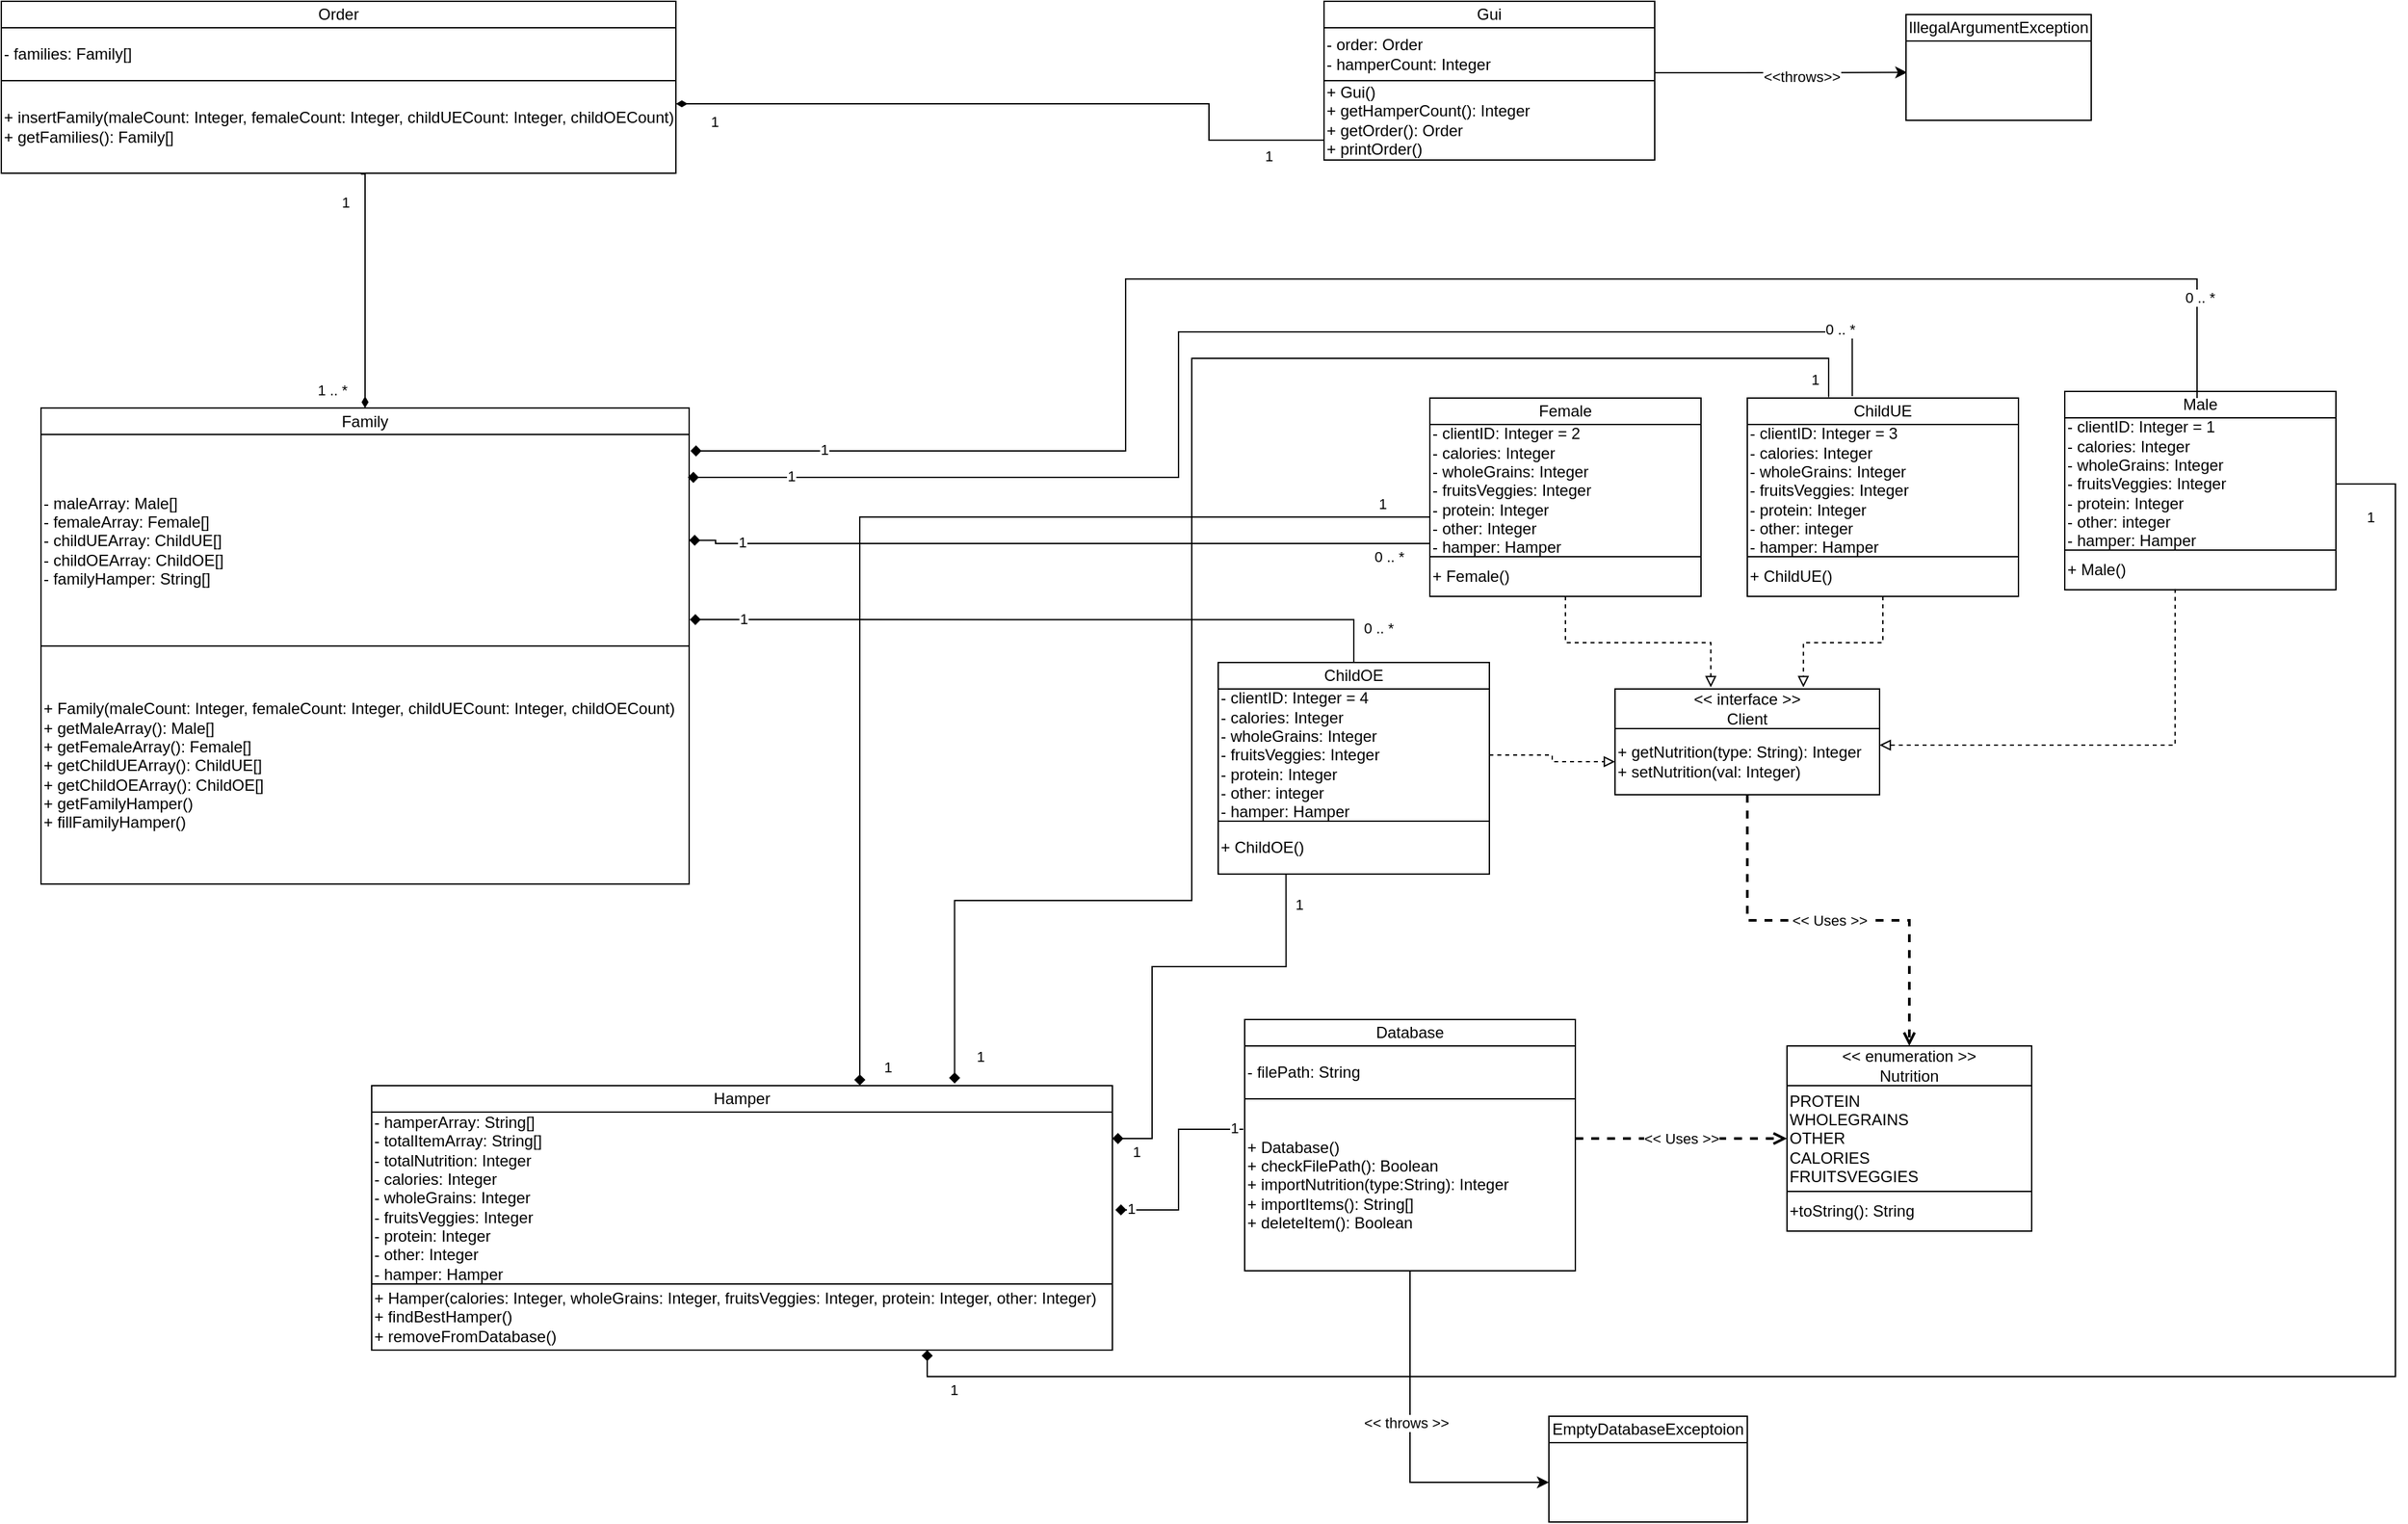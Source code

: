<mxfile version="16.5.1" type="device"><diagram id="vH5qBAuG7QvGML_EAytG" name="Page-1"><mxGraphModel dx="2201" dy="1943" grid="1" gridSize="10" guides="1" tooltips="1" connect="1" arrows="1" fold="1" page="1" pageScale="1" pageWidth="850" pageHeight="1100" math="0" shadow="0"><root><mxCell id="0"/><mxCell id="1" parent="0"/><mxCell id="cVsWmdAmQqyKJKdyvhK0-1" value="- maleArray: Male[]&lt;br&gt;- femaleArray: Female[]&lt;br&gt;- childUEArray: ChildUE[]&lt;br&gt;- childOEArray: ChildOE[]&lt;br&gt;- familyHamper: String[]" style="rounded=0;whiteSpace=wrap;html=1;align=left;" parent="1" vertex="1"><mxGeometry x="-180" y="167.55" width="490" height="160" as="geometry"/></mxCell><mxCell id="cVsWmdAmQqyKJKdyvhK0-2" value="Family" style="rounded=0;whiteSpace=wrap;html=1;" parent="1" vertex="1"><mxGeometry x="-180" y="147.55" width="490" height="20" as="geometry"/></mxCell><mxCell id="cVsWmdAmQqyKJKdyvhK0-3" value="+ Family(maleCount: Integer, femaleCount: Integer, childUECount: Integer, childOECount)&lt;br&gt;+ getMaleArray(): Male[]&lt;br&gt;+ getFemaleArray(): Female[]&lt;br&gt;+ getChildUEArray(): ChildUE[]&lt;br&gt;+ getChildOEArray(): ChildOE[]&lt;br&gt;+ getFamilyHamper()&lt;br&gt;+ fillFamilyHamper()" style="rounded=0;whiteSpace=wrap;html=1;align=left;" parent="1" vertex="1"><mxGeometry x="-180" y="327.55" width="490" height="180" as="geometry"/></mxCell><mxCell id="cVsWmdAmQqyKJKdyvhK0-4" value="Male" style="rounded=0;whiteSpace=wrap;html=1;" parent="1" vertex="1"><mxGeometry x="1350" y="135" width="205" height="20" as="geometry"/></mxCell><mxCell id="uup2P5btaaSIoSmZBgX_-20" style="edgeStyle=orthogonalEdgeStyle;rounded=0;orthogonalLoop=1;jettySize=auto;html=1;entryX=0.75;entryY=1;entryDx=0;entryDy=0;endArrow=diamond;endFill=1;" edge="1" parent="1" source="cVsWmdAmQqyKJKdyvhK0-5" target="cVsWmdAmQqyKJKdyvhK0-18"><mxGeometry relative="1" as="geometry"><Array as="points"><mxPoint x="1600" y="205"/><mxPoint x="1600" y="880"/><mxPoint x="490" y="880"/></Array></mxGeometry></mxCell><mxCell id="uup2P5btaaSIoSmZBgX_-21" value="1" style="edgeLabel;html=1;align=center;verticalAlign=middle;resizable=0;points=[];" vertex="1" connectable="0" parent="uup2P5btaaSIoSmZBgX_-20"><mxGeometry x="0.927" y="2" relative="1" as="geometry"><mxPoint x="-28" y="8" as="offset"/></mxGeometry></mxCell><mxCell id="uup2P5btaaSIoSmZBgX_-22" value="1" style="edgeLabel;html=1;align=center;verticalAlign=middle;resizable=0;points=[];" vertex="1" connectable="0" parent="uup2P5btaaSIoSmZBgX_-20"><mxGeometry x="-0.972" y="-1" relative="1" as="geometry"><mxPoint y="24" as="offset"/></mxGeometry></mxCell><mxCell id="cVsWmdAmQqyKJKdyvhK0-5" value="- clientID: Integer = 1&lt;br&gt;- calories: Integer&lt;br&gt;- wholeGrains: Integer&lt;br&gt;- fruitsVeggies: Integer&lt;br&gt;- protein: Integer&lt;br&gt;- other: integer&lt;br&gt;- hamper: Hamper" style="rounded=0;whiteSpace=wrap;html=1;align=left;" parent="1" vertex="1"><mxGeometry x="1350" y="155" width="205" height="100" as="geometry"/></mxCell><mxCell id="cVsWmdAmQqyKJKdyvhK0-6" value="+ Male()&lt;br&gt;" style="rounded=0;whiteSpace=wrap;html=1;align=left;" parent="1" vertex="1"><mxGeometry x="1350" y="255" width="205" height="30" as="geometry"/></mxCell><mxCell id="cVsWmdAmQqyKJKdyvhK0-7" value="Female" style="rounded=0;whiteSpace=wrap;html=1;" parent="1" vertex="1"><mxGeometry x="870" y="140" width="205" height="20" as="geometry"/></mxCell><mxCell id="cVsWmdAmQqyKJKdyvhK0-50" style="edgeStyle=orthogonalEdgeStyle;rounded=0;orthogonalLoop=1;jettySize=auto;html=1;endArrow=diamond;endFill=1;entryX=1;entryY=0.5;entryDx=0;entryDy=0;" parent="1" source="cVsWmdAmQqyKJKdyvhK0-8" target="cVsWmdAmQqyKJKdyvhK0-1" edge="1"><mxGeometry relative="1" as="geometry"><mxPoint x="320" y="248" as="targetPoint"/><Array as="points"><mxPoint x="330" y="250"/><mxPoint x="330" y="248"/></Array></mxGeometry></mxCell><mxCell id="cVsWmdAmQqyKJKdyvhK0-51" value="1" style="edgeLabel;html=1;align=center;verticalAlign=middle;resizable=0;points=[];" parent="cVsWmdAmQqyKJKdyvhK0-50" vertex="1" connectable="0"><mxGeometry x="0.851" y="-1" relative="1" as="geometry"><mxPoint as="offset"/></mxGeometry></mxCell><mxCell id="cVsWmdAmQqyKJKdyvhK0-52" value="0 .. *" style="edgeLabel;html=1;align=center;verticalAlign=middle;resizable=0;points=[];" parent="cVsWmdAmQqyKJKdyvhK0-50" vertex="1" connectable="0"><mxGeometry x="-0.888" y="-2" relative="1" as="geometry"><mxPoint y="12" as="offset"/></mxGeometry></mxCell><mxCell id="uup2P5btaaSIoSmZBgX_-12" style="edgeStyle=orthogonalEdgeStyle;rounded=0;orthogonalLoop=1;jettySize=auto;html=1;entryX=0.659;entryY=-0.007;entryDx=0;entryDy=0;entryPerimeter=0;endArrow=diamond;endFill=1;" edge="1" parent="1" source="cVsWmdAmQqyKJKdyvhK0-8" target="cVsWmdAmQqyKJKdyvhK0-16"><mxGeometry relative="1" as="geometry"><Array as="points"><mxPoint x="439" y="230"/></Array></mxGeometry></mxCell><mxCell id="uup2P5btaaSIoSmZBgX_-13" value="1" style="edgeLabel;html=1;align=center;verticalAlign=middle;resizable=0;points=[];" vertex="1" connectable="0" parent="uup2P5btaaSIoSmZBgX_-12"><mxGeometry x="0.957" y="-2" relative="1" as="geometry"><mxPoint x="23" y="4" as="offset"/></mxGeometry></mxCell><mxCell id="uup2P5btaaSIoSmZBgX_-14" value="1" style="edgeLabel;html=1;align=center;verticalAlign=middle;resizable=0;points=[];" vertex="1" connectable="0" parent="uup2P5btaaSIoSmZBgX_-12"><mxGeometry x="-0.915" relative="1" as="geometry"><mxPoint y="-10" as="offset"/></mxGeometry></mxCell><mxCell id="cVsWmdAmQqyKJKdyvhK0-8" value="- clientID: Integer = 2&lt;br&gt;- calories: Integer&lt;br&gt;- wholeGrains: Integer&lt;br&gt;- fruitsVeggies: Integer&lt;br&gt;- protein: Integer&lt;br&gt;- other: Integer&lt;br&gt;- hamper: Hamper" style="rounded=0;whiteSpace=wrap;html=1;align=left;" parent="1" vertex="1"><mxGeometry x="870" y="160" width="205" height="100" as="geometry"/></mxCell><mxCell id="cVsWmdAmQqyKJKdyvhK0-9" value="+ Female()" style="rounded=0;whiteSpace=wrap;html=1;align=left;" parent="1" vertex="1"><mxGeometry x="870" y="260" width="205" height="30" as="geometry"/></mxCell><mxCell id="cVsWmdAmQqyKJKdyvhK0-10" value="ChildUE" style="rounded=0;whiteSpace=wrap;html=1;" parent="1" vertex="1"><mxGeometry x="1110" y="140" width="205" height="20" as="geometry"/></mxCell><mxCell id="uup2P5btaaSIoSmZBgX_-17" style="edgeStyle=orthogonalEdgeStyle;rounded=0;orthogonalLoop=1;jettySize=auto;html=1;endArrow=diamond;endFill=1;exitX=0.3;exitY=-0.04;exitDx=0;exitDy=0;exitPerimeter=0;entryX=0.787;entryY=-0.082;entryDx=0;entryDy=0;entryPerimeter=0;" edge="1" parent="1" source="cVsWmdAmQqyKJKdyvhK0-10" target="cVsWmdAmQqyKJKdyvhK0-16"><mxGeometry relative="1" as="geometry"><mxPoint x="511" y="650" as="targetPoint"/><Array as="points"><mxPoint x="1171" y="110"/><mxPoint x="690" y="110"/><mxPoint x="690" y="520"/><mxPoint x="511" y="520"/></Array></mxGeometry></mxCell><mxCell id="uup2P5btaaSIoSmZBgX_-18" value="1" style="edgeLabel;html=1;align=center;verticalAlign=middle;resizable=0;points=[];" vertex="1" connectable="0" parent="uup2P5btaaSIoSmZBgX_-17"><mxGeometry x="0.967" relative="1" as="geometry"><mxPoint x="19" as="offset"/></mxGeometry></mxCell><mxCell id="uup2P5btaaSIoSmZBgX_-19" value="1" style="edgeLabel;html=1;align=center;verticalAlign=middle;resizable=0;points=[];" vertex="1" connectable="0" parent="uup2P5btaaSIoSmZBgX_-17"><mxGeometry x="-0.978" relative="1" as="geometry"><mxPoint x="-11" as="offset"/></mxGeometry></mxCell><mxCell id="cVsWmdAmQqyKJKdyvhK0-11" value="- clientID: Integer = 3&lt;br&gt;- calories: Integer&lt;br&gt;- wholeGrains: Integer&lt;br&gt;- fruitsVeggies: Integer&lt;br&gt;- protein: Integer&lt;br&gt;- other: integer&lt;br&gt;- hamper: Hamper" style="rounded=0;whiteSpace=wrap;html=1;align=left;" parent="1" vertex="1"><mxGeometry x="1110" y="160" width="205" height="100" as="geometry"/></mxCell><mxCell id="cVsWmdAmQqyKJKdyvhK0-12" value="+ ChildUE()" style="rounded=0;whiteSpace=wrap;html=1;align=left;" parent="1" vertex="1"><mxGeometry x="1110" y="260" width="205" height="30" as="geometry"/></mxCell><mxCell id="cVsWmdAmQqyKJKdyvhK0-13" value="ChildOE" style="rounded=0;whiteSpace=wrap;html=1;" parent="1" vertex="1"><mxGeometry x="710" y="340" width="205" height="20" as="geometry"/></mxCell><mxCell id="cVsWmdAmQqyKJKdyvhK0-46" style="edgeStyle=orthogonalEdgeStyle;rounded=0;orthogonalLoop=1;jettySize=auto;html=1;entryX=0;entryY=0.5;entryDx=0;entryDy=0;endArrow=block;endFill=0;dashed=1;" parent="1" source="cVsWmdAmQqyKJKdyvhK0-14" target="cVsWmdAmQqyKJKdyvhK0-21" edge="1"><mxGeometry relative="1" as="geometry"/></mxCell><mxCell id="cVsWmdAmQqyKJKdyvhK0-14" value="- clientID: Integer = 4&lt;br&gt;- calories: Integer&lt;br&gt;- wholeGrains: Integer&lt;br&gt;- fruitsVeggies: Integer&lt;br&gt;- protein: Integer&lt;br&gt;- other: integer&lt;br&gt;- hamper: Hamper" style="rounded=0;whiteSpace=wrap;html=1;align=left;" parent="1" vertex="1"><mxGeometry x="710" y="360" width="205" height="100" as="geometry"/></mxCell><mxCell id="uup2P5btaaSIoSmZBgX_-23" style="edgeStyle=orthogonalEdgeStyle;rounded=0;orthogonalLoop=1;jettySize=auto;html=1;entryX=1;entryY=0.154;entryDx=0;entryDy=0;entryPerimeter=0;endArrow=diamond;endFill=1;exitX=0.25;exitY=1;exitDx=0;exitDy=0;" edge="1" parent="1" source="cVsWmdAmQqyKJKdyvhK0-15" target="cVsWmdAmQqyKJKdyvhK0-17"><mxGeometry relative="1" as="geometry"><Array as="points"><mxPoint x="761" y="570"/><mxPoint x="660" y="570"/><mxPoint x="660" y="700"/></Array></mxGeometry></mxCell><mxCell id="uup2P5btaaSIoSmZBgX_-24" value="1" style="edgeLabel;html=1;align=center;verticalAlign=middle;resizable=0;points=[];" vertex="1" connectable="0" parent="uup2P5btaaSIoSmZBgX_-23"><mxGeometry x="0.892" y="1" relative="1" as="geometry"><mxPoint y="9" as="offset"/></mxGeometry></mxCell><mxCell id="uup2P5btaaSIoSmZBgX_-25" value="1" style="edgeLabel;html=1;align=center;verticalAlign=middle;resizable=0;points=[];" vertex="1" connectable="0" parent="uup2P5btaaSIoSmZBgX_-23"><mxGeometry x="-0.862" y="2" relative="1" as="geometry"><mxPoint x="7" as="offset"/></mxGeometry></mxCell><mxCell id="cVsWmdAmQqyKJKdyvhK0-15" value="+ ChildOE()" style="rounded=0;whiteSpace=wrap;html=1;align=left;" parent="1" vertex="1"><mxGeometry x="710" y="460" width="205" height="40" as="geometry"/></mxCell><mxCell id="cVsWmdAmQqyKJKdyvhK0-16" value="Hamper" style="rounded=0;whiteSpace=wrap;html=1;" parent="1" vertex="1"><mxGeometry x="70" y="660" width="560" height="20" as="geometry"/></mxCell><mxCell id="cVsWmdAmQqyKJKdyvhK0-17" value="- hamperArray: String[]&lt;br&gt;- totalItemArray: String[]&lt;br&gt;- totalNutrition: Integer&lt;br&gt;- calories: Integer&lt;br&gt;- wholeGrains: Integer&lt;br&gt;- fruitsVeggies: Integer&lt;br&gt;- protein: Integer&lt;br&gt;- other: Integer&lt;br&gt;- hamper: Hamper" style="rounded=0;whiteSpace=wrap;html=1;align=left;" parent="1" vertex="1"><mxGeometry x="70" y="680" width="560" height="130" as="geometry"/></mxCell><mxCell id="cVsWmdAmQqyKJKdyvhK0-18" value="+ Hamper(calories: Integer, wholeGrains: Integer, fruitsVeggies: Integer, protein: Integer, other: Integer)&lt;br&gt;+ findBestHamper()&lt;br&gt;+ removeFromDatabase()" style="rounded=0;whiteSpace=wrap;html=1;align=left;" parent="1" vertex="1"><mxGeometry x="70" y="810" width="560" height="50" as="geometry"/></mxCell><mxCell id="cVsWmdAmQqyKJKdyvhK0-19" value="&amp;lt;&amp;lt; interface &amp;gt;&amp;gt;&lt;br&gt;Client" style="rounded=0;whiteSpace=wrap;html=1;" parent="1" vertex="1"><mxGeometry x="1010" y="360" width="200" height="30" as="geometry"/></mxCell><mxCell id="cVsWmdAmQqyKJKdyvhK0-21" value="&lt;span&gt;+ getNutrition(type: String): Integer&lt;/span&gt;&lt;br&gt;&lt;span&gt;+ setNutrition(val: Integer)&lt;/span&gt;" style="rounded=0;whiteSpace=wrap;html=1;align=left;" parent="1" vertex="1"><mxGeometry x="1010" y="390" width="200" height="50" as="geometry"/></mxCell><mxCell id="cVsWmdAmQqyKJKdyvhK0-22" value="Database" style="rounded=0;whiteSpace=wrap;html=1;" parent="1" vertex="1"><mxGeometry x="730" y="610" width="250" height="20" as="geometry"/></mxCell><mxCell id="cVsWmdAmQqyKJKdyvhK0-23" value="- filePath: String" style="rounded=0;whiteSpace=wrap;html=1;align=left;" parent="1" vertex="1"><mxGeometry x="730" y="630" width="250" height="40" as="geometry"/></mxCell><mxCell id="uup2P5btaaSIoSmZBgX_-33" style="edgeStyle=orthogonalEdgeStyle;rounded=0;orthogonalLoop=1;jettySize=auto;html=1;entryX=0;entryY=0.5;entryDx=0;entryDy=0;endArrow=classic;endFill=1;" edge="1" parent="1" source="cVsWmdAmQqyKJKdyvhK0-24" target="uup2P5btaaSIoSmZBgX_-29"><mxGeometry relative="1" as="geometry"/></mxCell><mxCell id="uup2P5btaaSIoSmZBgX_-34" value="&amp;lt;&amp;lt; throws &amp;gt;&amp;gt;" style="edgeLabel;html=1;align=center;verticalAlign=middle;resizable=0;points=[];" vertex="1" connectable="0" parent="uup2P5btaaSIoSmZBgX_-33"><mxGeometry x="-0.134" y="-3" relative="1" as="geometry"><mxPoint as="offset"/></mxGeometry></mxCell><mxCell id="cVsWmdAmQqyKJKdyvhK0-24" value="+ Database()&lt;br&gt;+ checkFilePath(): Boolean&lt;br&gt;+ importNutrition(type:String): Integer&lt;br&gt;+ importItems(): String[]&lt;br&gt;+ deleteItem(): Boolean" style="rounded=0;whiteSpace=wrap;html=1;align=left;" parent="1" vertex="1"><mxGeometry x="730" y="670" width="250" height="130" as="geometry"/></mxCell><mxCell id="cVsWmdAmQqyKJKdyvhK0-31" value="Order" style="rounded=0;whiteSpace=wrap;html=1;" parent="1" vertex="1"><mxGeometry x="-210.0" y="-160" width="510" height="20" as="geometry"/></mxCell><mxCell id="cVsWmdAmQqyKJKdyvhK0-32" value="- families: Family[]&amp;nbsp;" style="rounded=0;whiteSpace=wrap;html=1;align=left;" parent="1" vertex="1"><mxGeometry x="-210.0" y="-140" width="510" height="40" as="geometry"/></mxCell><mxCell id="cVsWmdAmQqyKJKdyvhK0-33" value="+ insertFamily(maleCount: Integer, femaleCount: Integer, childUECount: Integer, childOECount)&lt;br&gt;+ getFamilies(): Family[]" style="rounded=0;whiteSpace=wrap;html=1;align=left;" parent="1" vertex="1"><mxGeometry x="-210.0" y="-100" width="510" height="70" as="geometry"/></mxCell><mxCell id="cVsWmdAmQqyKJKdyvhK0-34" value="Gui" style="rounded=0;whiteSpace=wrap;html=1;" parent="1" vertex="1"><mxGeometry x="790" y="-160" width="250" height="20" as="geometry"/></mxCell><mxCell id="uup2P5btaaSIoSmZBgX_-37" style="edgeStyle=orthogonalEdgeStyle;rounded=0;orthogonalLoop=1;jettySize=auto;html=1;entryX=0.006;entryY=0.396;entryDx=0;entryDy=0;entryPerimeter=0;endArrow=classic;endFill=1;" edge="1" parent="1" source="cVsWmdAmQqyKJKdyvhK0-35" target="uup2P5btaaSIoSmZBgX_-31"><mxGeometry relative="1" as="geometry"><Array as="points"><mxPoint x="1100" y="-106"/><mxPoint x="1100" y="-106"/></Array></mxGeometry></mxCell><mxCell id="uup2P5btaaSIoSmZBgX_-38" value="&amp;lt;&amp;lt;throws&amp;gt;&amp;gt;" style="edgeLabel;html=1;align=center;verticalAlign=middle;resizable=0;points=[];" vertex="1" connectable="0" parent="uup2P5btaaSIoSmZBgX_-37"><mxGeometry x="0.505" y="-3" relative="1" as="geometry"><mxPoint x="-33" as="offset"/></mxGeometry></mxCell><mxCell id="cVsWmdAmQqyKJKdyvhK0-35" value="- order: Order&lt;br&gt;- hamperCount: Integer" style="rounded=0;whiteSpace=wrap;html=1;align=left;" parent="1" vertex="1"><mxGeometry x="790" y="-140" width="250" height="40" as="geometry"/></mxCell><mxCell id="cVsWmdAmQqyKJKdyvhK0-36" value="+ Gui()&lt;br&gt;+ getHamperCount(): Integer&lt;br&gt;+ getOrder(): Order&lt;br&gt;+ printOrder()" style="rounded=0;whiteSpace=wrap;html=1;align=left;" parent="1" vertex="1"><mxGeometry x="790" y="-100" width="250" height="60" as="geometry"/></mxCell><mxCell id="cVsWmdAmQqyKJKdyvhK0-37" value="&amp;lt;&amp;lt; enumeration &amp;gt;&amp;gt;&lt;br&gt;Nutrition" style="rounded=0;whiteSpace=wrap;html=1;" parent="1" vertex="1"><mxGeometry x="1140" y="630" width="185" height="30" as="geometry"/></mxCell><mxCell id="cVsWmdAmQqyKJKdyvhK0-41" value="PROTEIN&lt;br&gt;WHOLEGRAINS&lt;br&gt;OTHER&lt;br&gt;CALORIES&lt;br&gt;FRUITSVEGGIES" style="rounded=0;whiteSpace=wrap;html=1;align=left;" parent="1" vertex="1"><mxGeometry x="1140" y="660" width="185" height="80" as="geometry"/></mxCell><mxCell id="cVsWmdAmQqyKJKdyvhK0-42" value="+toString(): String" style="rounded=0;whiteSpace=wrap;html=1;align=left;" parent="1" vertex="1"><mxGeometry x="1140" y="740" width="185" height="30" as="geometry"/></mxCell><mxCell id="cVsWmdAmQqyKJKdyvhK0-43" value="&amp;lt;&amp;lt; Uses &amp;gt;&amp;gt;" style="endArrow=open;dashed=1;html=1;strokeWidth=2;rounded=0;endFill=0;entryX=0;entryY=0.5;entryDx=0;entryDy=0;" parent="1" target="cVsWmdAmQqyKJKdyvhK0-41" edge="1"><mxGeometry width="50" height="50" relative="1" as="geometry"><mxPoint x="980" y="700" as="sourcePoint"/><mxPoint x="1030" y="650" as="targetPoint"/></mxGeometry></mxCell><mxCell id="cVsWmdAmQqyKJKdyvhK0-44" value="&amp;lt;&amp;lt; Uses &amp;gt;&amp;gt;" style="endArrow=open;dashed=1;html=1;strokeWidth=2;rounded=0;endFill=0;exitX=0.5;exitY=1;exitDx=0;exitDy=0;entryX=0.5;entryY=0;entryDx=0;entryDy=0;edgeStyle=orthogonalEdgeStyle;" parent="1" source="cVsWmdAmQqyKJKdyvhK0-21" target="cVsWmdAmQqyKJKdyvhK0-37" edge="1"><mxGeometry width="50" height="50" relative="1" as="geometry"><mxPoint x="1112.5" y="470.0" as="sourcePoint"/><mxPoint x="1230" y="620" as="targetPoint"/></mxGeometry></mxCell><mxCell id="cVsWmdAmQqyKJKdyvhK0-47" style="edgeStyle=orthogonalEdgeStyle;rounded=0;orthogonalLoop=1;jettySize=auto;html=1;entryX=0.362;entryY=-0.041;entryDx=0;entryDy=0;endArrow=block;endFill=0;dashed=1;exitX=0.5;exitY=1;exitDx=0;exitDy=0;entryPerimeter=0;" parent="1" source="cVsWmdAmQqyKJKdyvhK0-9" target="cVsWmdAmQqyKJKdyvhK0-19" edge="1"><mxGeometry relative="1" as="geometry"><mxPoint x="940" y="315" as="sourcePoint"/><mxPoint x="1100" y="340" as="targetPoint"/></mxGeometry></mxCell><mxCell id="cVsWmdAmQqyKJKdyvhK0-48" style="edgeStyle=orthogonalEdgeStyle;rounded=0;orthogonalLoop=1;jettySize=auto;html=1;entryX=0.712;entryY=-0.041;entryDx=0;entryDy=0;endArrow=block;endFill=0;dashed=1;exitX=0.5;exitY=1;exitDx=0;exitDy=0;entryPerimeter=0;" parent="1" source="cVsWmdAmQqyKJKdyvhK0-12" target="cVsWmdAmQqyKJKdyvhK0-19" edge="1"><mxGeometry relative="1" as="geometry"><mxPoint x="982.5" y="300" as="sourcePoint"/><mxPoint x="1120" y="370" as="targetPoint"/></mxGeometry></mxCell><mxCell id="cVsWmdAmQqyKJKdyvhK0-49" style="edgeStyle=orthogonalEdgeStyle;rounded=0;orthogonalLoop=1;jettySize=auto;html=1;entryX=1;entryY=0.25;entryDx=0;entryDy=0;endArrow=block;endFill=0;dashed=1;exitX=0.407;exitY=0.978;exitDx=0;exitDy=0;exitPerimeter=0;" parent="1" source="cVsWmdAmQqyKJKdyvhK0-6" target="cVsWmdAmQqyKJKdyvhK0-21" edge="1"><mxGeometry relative="1" as="geometry"><mxPoint x="1440.1" y="310" as="sourcePoint"/><mxPoint x="1400" y="378.77" as="targetPoint"/></mxGeometry></mxCell><mxCell id="cVsWmdAmQqyKJKdyvhK0-53" style="edgeStyle=orthogonalEdgeStyle;rounded=0;orthogonalLoop=1;jettySize=auto;html=1;endArrow=diamond;endFill=1;exitX=0.387;exitY=-0.066;exitDx=0;exitDy=0;exitPerimeter=0;" parent="1" source="cVsWmdAmQqyKJKdyvhK0-10" edge="1"><mxGeometry relative="1" as="geometry"><mxPoint x="870" y="170.003" as="sourcePoint"/><mxPoint x="309" y="200" as="targetPoint"/><Array as="points"><mxPoint x="1169" y="90"/><mxPoint x="680" y="90"/><mxPoint x="680" y="200"/><mxPoint x="309" y="200"/></Array></mxGeometry></mxCell><mxCell id="cVsWmdAmQqyKJKdyvhK0-54" value="1" style="edgeLabel;html=1;align=center;verticalAlign=middle;resizable=0;points=[];" parent="cVsWmdAmQqyKJKdyvhK0-53" vertex="1" connectable="0"><mxGeometry x="0.851" y="-1" relative="1" as="geometry"><mxPoint as="offset"/></mxGeometry></mxCell><mxCell id="cVsWmdAmQqyKJKdyvhK0-55" value="0 .. *" style="edgeLabel;html=1;align=center;verticalAlign=middle;resizable=0;points=[];" parent="cVsWmdAmQqyKJKdyvhK0-53" vertex="1" connectable="0"><mxGeometry x="-0.888" y="-2" relative="1" as="geometry"><mxPoint as="offset"/></mxGeometry></mxCell><mxCell id="cVsWmdAmQqyKJKdyvhK0-56" style="edgeStyle=orthogonalEdgeStyle;rounded=0;orthogonalLoop=1;jettySize=auto;html=1;endArrow=diamond;endFill=1;exitX=0.488;exitY=0.25;exitDx=0;exitDy=0;exitPerimeter=0;" parent="1" source="cVsWmdAmQqyKJKdyvhK0-4" edge="1"><mxGeometry relative="1" as="geometry"><mxPoint x="1450" y="130" as="sourcePoint"/><mxPoint x="311" y="180" as="targetPoint"/><Array as="points"><mxPoint x="1450" y="50"/><mxPoint x="640" y="50"/><mxPoint x="640" y="180"/><mxPoint x="311" y="180"/></Array></mxGeometry></mxCell><mxCell id="cVsWmdAmQqyKJKdyvhK0-57" value="1" style="edgeLabel;html=1;align=center;verticalAlign=middle;resizable=0;points=[];" parent="cVsWmdAmQqyKJKdyvhK0-56" vertex="1" connectable="0"><mxGeometry x="0.851" y="-1" relative="1" as="geometry"><mxPoint as="offset"/></mxGeometry></mxCell><mxCell id="cVsWmdAmQqyKJKdyvhK0-58" value="0 .. *" style="edgeLabel;html=1;align=center;verticalAlign=middle;resizable=0;points=[];" parent="cVsWmdAmQqyKJKdyvhK0-56" vertex="1" connectable="0"><mxGeometry x="-0.888" y="-2" relative="1" as="geometry"><mxPoint as="offset"/></mxGeometry></mxCell><mxCell id="cVsWmdAmQqyKJKdyvhK0-59" style="edgeStyle=orthogonalEdgeStyle;rounded=0;orthogonalLoop=1;jettySize=auto;html=1;entryX=1.001;entryY=0.875;entryDx=0;entryDy=0;endArrow=diamond;endFill=1;entryPerimeter=0;exitX=0.5;exitY=0;exitDx=0;exitDy=0;" parent="1" source="cVsWmdAmQqyKJKdyvhK0-13" target="cVsWmdAmQqyKJKdyvhK0-1" edge="1"><mxGeometry relative="1" as="geometry"><mxPoint x="890" y="289.941" as="sourcePoint"/><mxPoint x="630" y="320" as="targetPoint"/></mxGeometry></mxCell><mxCell id="cVsWmdAmQqyKJKdyvhK0-60" value="1" style="edgeLabel;html=1;align=center;verticalAlign=middle;resizable=0;points=[];" parent="cVsWmdAmQqyKJKdyvhK0-59" vertex="1" connectable="0"><mxGeometry x="0.851" y="-1" relative="1" as="geometry"><mxPoint as="offset"/></mxGeometry></mxCell><mxCell id="cVsWmdAmQqyKJKdyvhK0-61" value="0 .. *" style="edgeLabel;html=1;align=center;verticalAlign=middle;resizable=0;points=[];" parent="cVsWmdAmQqyKJKdyvhK0-59" vertex="1" connectable="0"><mxGeometry x="-0.888" y="-2" relative="1" as="geometry"><mxPoint x="16" y="4" as="offset"/></mxGeometry></mxCell><mxCell id="uup2P5btaaSIoSmZBgX_-1" style="edgeStyle=orthogonalEdgeStyle;rounded=0;orthogonalLoop=1;jettySize=auto;html=1;entryX=1.004;entryY=0.569;entryDx=0;entryDy=0;endArrow=diamond;endFill=1;entryPerimeter=0;exitX=-0.004;exitY=0.177;exitDx=0;exitDy=0;exitPerimeter=0;" edge="1" parent="1" source="cVsWmdAmQqyKJKdyvhK0-24" target="cVsWmdAmQqyKJKdyvhK0-17"><mxGeometry relative="1" as="geometry"><mxPoint x="822.5" y="560" as="sourcePoint"/><mxPoint x="620.49" y="520" as="targetPoint"/></mxGeometry></mxCell><mxCell id="uup2P5btaaSIoSmZBgX_-2" value="1" style="edgeLabel;html=1;align=center;verticalAlign=middle;resizable=0;points=[];" vertex="1" connectable="0" parent="uup2P5btaaSIoSmZBgX_-1"><mxGeometry x="0.851" y="-1" relative="1" as="geometry"><mxPoint as="offset"/></mxGeometry></mxCell><mxCell id="uup2P5btaaSIoSmZBgX_-4" value="1" style="edgeLabel;html=1;align=center;verticalAlign=middle;resizable=0;points=[];" vertex="1" connectable="0" parent="uup2P5btaaSIoSmZBgX_-1"><mxGeometry x="-0.911" y="-1" relative="1" as="geometry"><mxPoint as="offset"/></mxGeometry></mxCell><mxCell id="uup2P5btaaSIoSmZBgX_-5" style="edgeStyle=orthogonalEdgeStyle;rounded=0;orthogonalLoop=1;jettySize=auto;html=1;entryX=0.5;entryY=0;entryDx=0;entryDy=0;endArrow=diamondThin;endFill=1;exitX=0.533;exitY=1.009;exitDx=0;exitDy=0;exitPerimeter=0;" edge="1" parent="1" source="cVsWmdAmQqyKJKdyvhK0-33" target="cVsWmdAmQqyKJKdyvhK0-2"><mxGeometry relative="1" as="geometry"><mxPoint x="970.04" y="90" as="sourcePoint"/><mxPoint x="130.0" y="129.95" as="targetPoint"/><Array as="points"><mxPoint x="65" y="-29"/></Array></mxGeometry></mxCell><mxCell id="uup2P5btaaSIoSmZBgX_-6" value="1 .. *" style="edgeLabel;html=1;align=center;verticalAlign=middle;resizable=0;points=[];" vertex="1" connectable="0" parent="uup2P5btaaSIoSmZBgX_-5"><mxGeometry x="0.851" y="-1" relative="1" as="geometry"><mxPoint x="-24" as="offset"/></mxGeometry></mxCell><mxCell id="uup2P5btaaSIoSmZBgX_-7" value="1" style="edgeLabel;html=1;align=center;verticalAlign=middle;resizable=0;points=[];" vertex="1" connectable="0" parent="uup2P5btaaSIoSmZBgX_-5"><mxGeometry x="-0.888" y="-2" relative="1" as="geometry"><mxPoint x="-13" y="14" as="offset"/></mxGeometry></mxCell><mxCell id="uup2P5btaaSIoSmZBgX_-9" style="edgeStyle=orthogonalEdgeStyle;rounded=0;orthogonalLoop=1;jettySize=auto;html=1;entryX=1;entryY=0.25;entryDx=0;entryDy=0;endArrow=diamondThin;endFill=1;exitX=0;exitY=0.75;exitDx=0;exitDy=0;" edge="1" parent="1" source="cVsWmdAmQqyKJKdyvhK0-36" target="cVsWmdAmQqyKJKdyvhK0-33"><mxGeometry relative="1" as="geometry"><mxPoint x="700" y="-180.0" as="sourcePoint"/><mxPoint x="703.17" y="-10.63" as="targetPoint"/><Array as="points"><mxPoint x="703" y="-55"/><mxPoint x="703" y="-82"/></Array></mxGeometry></mxCell><mxCell id="uup2P5btaaSIoSmZBgX_-10" value="1" style="edgeLabel;html=1;align=center;verticalAlign=middle;resizable=0;points=[];" vertex="1" connectable="0" parent="uup2P5btaaSIoSmZBgX_-9"><mxGeometry x="0.851" y="-1" relative="1" as="geometry"><mxPoint x="-10" y="14" as="offset"/></mxGeometry></mxCell><mxCell id="uup2P5btaaSIoSmZBgX_-11" value="1" style="edgeLabel;html=1;align=center;verticalAlign=middle;resizable=0;points=[];" vertex="1" connectable="0" parent="uup2P5btaaSIoSmZBgX_-9"><mxGeometry x="-0.888" y="-2" relative="1" as="geometry"><mxPoint x="-13" y="14" as="offset"/></mxGeometry></mxCell><mxCell id="uup2P5btaaSIoSmZBgX_-29" value="" style="rounded=0;whiteSpace=wrap;html=1;" vertex="1" parent="1"><mxGeometry x="960" y="930" width="150" height="60" as="geometry"/></mxCell><mxCell id="uup2P5btaaSIoSmZBgX_-30" value="EmptyDatabaseExceptoion" style="rounded=0;whiteSpace=wrap;html=1;" vertex="1" parent="1"><mxGeometry x="960" y="910" width="150" height="20" as="geometry"/></mxCell><mxCell id="uup2P5btaaSIoSmZBgX_-31" value="" style="rounded=0;whiteSpace=wrap;html=1;" vertex="1" parent="1"><mxGeometry x="1230" y="-130" width="140" height="60" as="geometry"/></mxCell><mxCell id="uup2P5btaaSIoSmZBgX_-32" value="IllegalArgumentException" style="rounded=0;whiteSpace=wrap;html=1;" vertex="1" parent="1"><mxGeometry x="1230" y="-150" width="140" height="20" as="geometry"/></mxCell></root></mxGraphModel></diagram></mxfile>